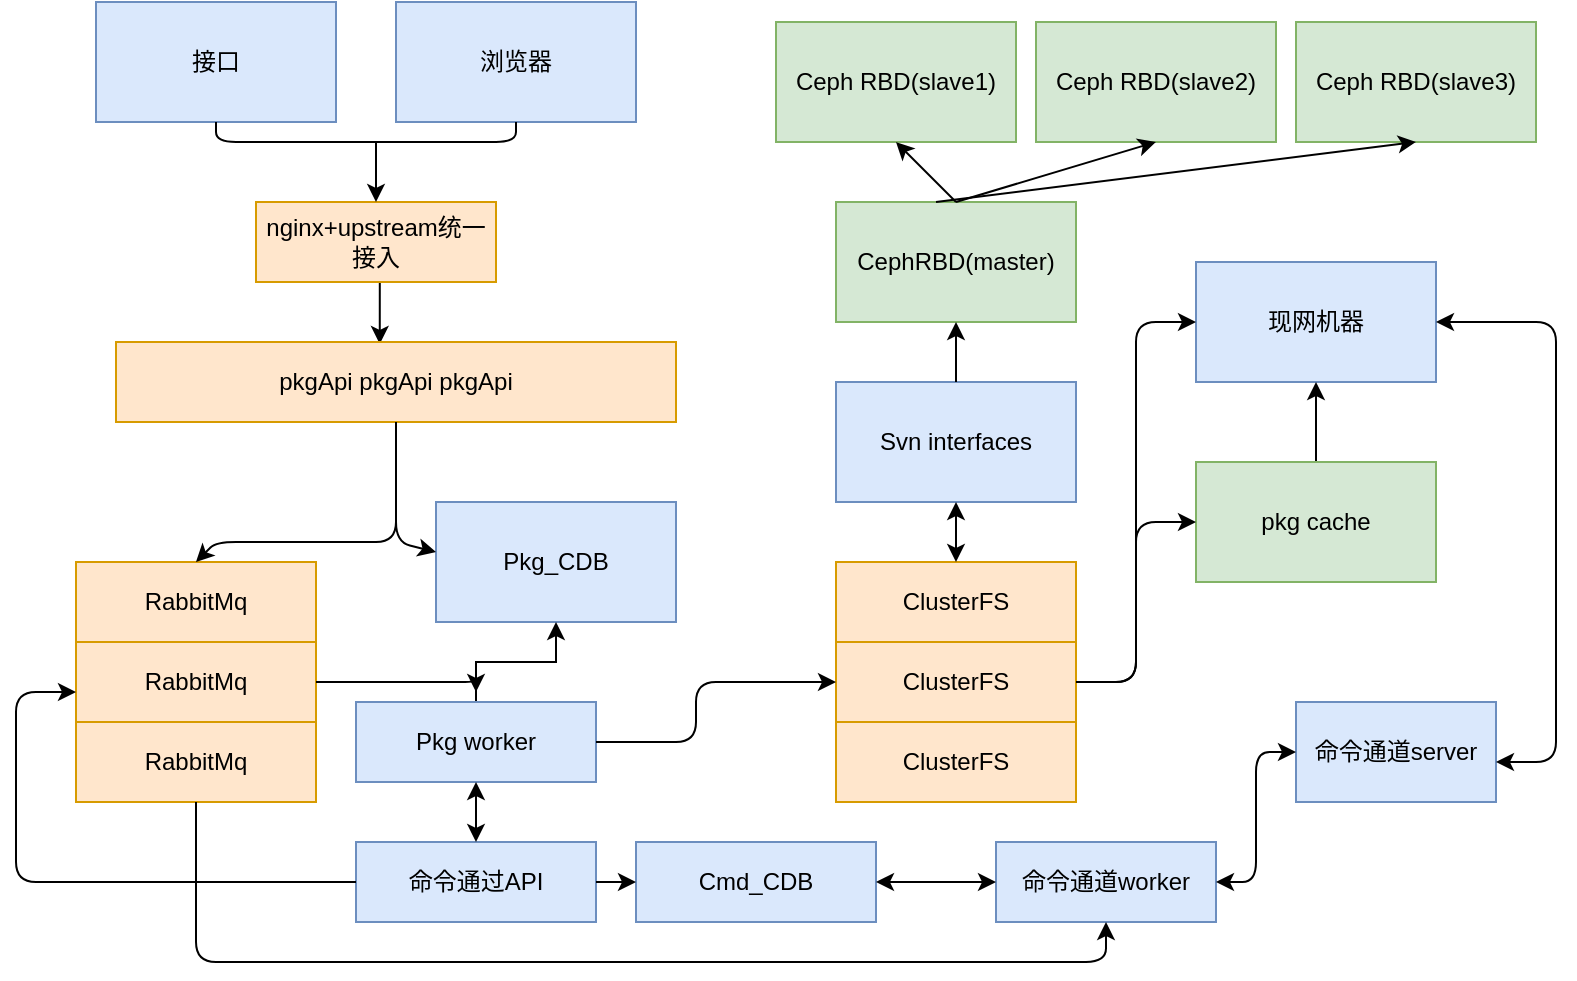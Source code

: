 <mxfile version="12.9.2" type="github">
  <diagram id="oGFNbxg557W9OzlyP4SF" name="Page-1">
    <mxGraphModel dx="786" dy="475" grid="1" gridSize="10" guides="1" tooltips="1" connect="1" arrows="1" fold="1" page="1" pageScale="1" pageWidth="827" pageHeight="1169" math="0" shadow="0">
      <root>
        <mxCell id="0" />
        <mxCell id="1" parent="0" />
        <mxCell id="00oxDArkYRQ9hHHJeV2i-1" value="接口" style="rounded=0;whiteSpace=wrap;html=1;fillColor=#dae8fc;strokeColor=#6c8ebf;" vertex="1" parent="1">
          <mxGeometry x="70" y="20" width="120" height="60" as="geometry" />
        </mxCell>
        <mxCell id="00oxDArkYRQ9hHHJeV2i-2" value="浏览器" style="rounded=0;whiteSpace=wrap;html=1;fillColor=#dae8fc;strokeColor=#6c8ebf;" vertex="1" parent="1">
          <mxGeometry x="220" y="20" width="120" height="60" as="geometry" />
        </mxCell>
        <mxCell id="00oxDArkYRQ9hHHJeV2i-27" style="edgeStyle=orthogonalEdgeStyle;rounded=0;orthogonalLoop=1;jettySize=auto;html=1;exitX=0.5;exitY=1;exitDx=0;exitDy=0;entryX=0.471;entryY=0.025;entryDx=0;entryDy=0;entryPerimeter=0;" edge="1" parent="1" source="00oxDArkYRQ9hHHJeV2i-3" target="00oxDArkYRQ9hHHJeV2i-4">
          <mxGeometry relative="1" as="geometry" />
        </mxCell>
        <mxCell id="00oxDArkYRQ9hHHJeV2i-3" value="nginx+upstream统一接入" style="rounded=0;whiteSpace=wrap;html=1;fillColor=#ffe6cc;strokeColor=#d79b00;" vertex="1" parent="1">
          <mxGeometry x="150" y="120" width="120" height="40" as="geometry" />
        </mxCell>
        <mxCell id="00oxDArkYRQ9hHHJeV2i-4" value="pkgApi pkgApi pkgApi" style="rounded=0;whiteSpace=wrap;html=1;fillColor=#ffe6cc;strokeColor=#d79b00;" vertex="1" parent="1">
          <mxGeometry x="80" y="190" width="280" height="40" as="geometry" />
        </mxCell>
        <mxCell id="00oxDArkYRQ9hHHJeV2i-5" value="Pkg_CDB" style="rounded=0;whiteSpace=wrap;html=1;fillColor=#dae8fc;strokeColor=#6c8ebf;" vertex="1" parent="1">
          <mxGeometry x="240" y="270" width="120" height="60" as="geometry" />
        </mxCell>
        <mxCell id="00oxDArkYRQ9hHHJeV2i-6" value="RabbitMq" style="rounded=0;whiteSpace=wrap;html=1;fillColor=#ffe6cc;strokeColor=#d79b00;" vertex="1" parent="1">
          <mxGeometry x="60" y="300" width="120" height="40" as="geometry" />
        </mxCell>
        <mxCell id="00oxDArkYRQ9hHHJeV2i-7" value="&lt;span style=&quot;white-space: normal&quot;&gt;RabbitMq&lt;/span&gt;" style="rounded=0;whiteSpace=wrap;html=1;fillColor=#ffe6cc;strokeColor=#d79b00;" vertex="1" parent="1">
          <mxGeometry x="60" y="380" width="120" height="40" as="geometry" />
        </mxCell>
        <mxCell id="00oxDArkYRQ9hHHJeV2i-8" value="&lt;span style=&quot;white-space: normal&quot;&gt;RabbitMq&lt;/span&gt;" style="rounded=0;whiteSpace=wrap;html=1;fillColor=#ffe6cc;strokeColor=#d79b00;" vertex="1" parent="1">
          <mxGeometry x="60" y="340" width="120" height="40" as="geometry" />
        </mxCell>
        <mxCell id="00oxDArkYRQ9hHHJeV2i-31" style="edgeStyle=orthogonalEdgeStyle;rounded=0;orthogonalLoop=1;jettySize=auto;html=1;exitX=0.5;exitY=0;exitDx=0;exitDy=0;entryX=0.5;entryY=1;entryDx=0;entryDy=0;" edge="1" parent="1" source="00oxDArkYRQ9hHHJeV2i-9" target="00oxDArkYRQ9hHHJeV2i-5">
          <mxGeometry relative="1" as="geometry" />
        </mxCell>
        <mxCell id="00oxDArkYRQ9hHHJeV2i-9" value="Pkg worker" style="rounded=0;whiteSpace=wrap;html=1;fillColor=#dae8fc;strokeColor=#6c8ebf;" vertex="1" parent="1">
          <mxGeometry x="200" y="370" width="120" height="40" as="geometry" />
        </mxCell>
        <mxCell id="00oxDArkYRQ9hHHJeV2i-10" value="命令通过API" style="rounded=0;whiteSpace=wrap;html=1;fillColor=#dae8fc;strokeColor=#6c8ebf;" vertex="1" parent="1">
          <mxGeometry x="200" y="440" width="120" height="40" as="geometry" />
        </mxCell>
        <mxCell id="00oxDArkYRQ9hHHJeV2i-11" value="Ceph RBD(slave1)" style="rounded=0;whiteSpace=wrap;html=1;fillColor=#d5e8d4;strokeColor=#82b366;" vertex="1" parent="1">
          <mxGeometry x="410" y="30" width="120" height="60" as="geometry" />
        </mxCell>
        <mxCell id="00oxDArkYRQ9hHHJeV2i-12" value="Ceph RBD(slave3)" style="rounded=0;whiteSpace=wrap;html=1;fillColor=#d5e8d4;strokeColor=#82b366;" vertex="1" parent="1">
          <mxGeometry x="670" y="30" width="120" height="60" as="geometry" />
        </mxCell>
        <mxCell id="00oxDArkYRQ9hHHJeV2i-13" value="Ceph RBD(slave2)" style="rounded=0;whiteSpace=wrap;html=1;fillColor=#d5e8d4;strokeColor=#82b366;" vertex="1" parent="1">
          <mxGeometry x="540" y="30" width="120" height="60" as="geometry" />
        </mxCell>
        <mxCell id="00oxDArkYRQ9hHHJeV2i-14" value="CephRBD(master)" style="rounded=0;whiteSpace=wrap;html=1;fillColor=#d5e8d4;strokeColor=#82b366;" vertex="1" parent="1">
          <mxGeometry x="440" y="120" width="120" height="60" as="geometry" />
        </mxCell>
        <mxCell id="00oxDArkYRQ9hHHJeV2i-15" value="Svn interfaces" style="rounded=0;whiteSpace=wrap;html=1;fillColor=#dae8fc;strokeColor=#6c8ebf;" vertex="1" parent="1">
          <mxGeometry x="440" y="210" width="120" height="60" as="geometry" />
        </mxCell>
        <mxCell id="00oxDArkYRQ9hHHJeV2i-16" value="ClusterFS" style="rounded=0;whiteSpace=wrap;html=1;fillColor=#ffe6cc;strokeColor=#d79b00;" vertex="1" parent="1">
          <mxGeometry x="440" y="300" width="120" height="40" as="geometry" />
        </mxCell>
        <mxCell id="00oxDArkYRQ9hHHJeV2i-17" value="ClusterFS" style="rounded=0;whiteSpace=wrap;html=1;fillColor=#ffe6cc;strokeColor=#d79b00;" vertex="1" parent="1">
          <mxGeometry x="440" y="380" width="120" height="40" as="geometry" />
        </mxCell>
        <mxCell id="00oxDArkYRQ9hHHJeV2i-18" value="ClusterFS" style="rounded=0;whiteSpace=wrap;html=1;fillColor=#ffe6cc;strokeColor=#d79b00;" vertex="1" parent="1">
          <mxGeometry x="440" y="340" width="120" height="40" as="geometry" />
        </mxCell>
        <mxCell id="00oxDArkYRQ9hHHJeV2i-19" value="Cmd_CDB" style="rounded=0;whiteSpace=wrap;html=1;fillColor=#dae8fc;strokeColor=#6c8ebf;" vertex="1" parent="1">
          <mxGeometry x="340" y="440" width="120" height="40" as="geometry" />
        </mxCell>
        <mxCell id="00oxDArkYRQ9hHHJeV2i-20" value="命令通道worker" style="rounded=0;whiteSpace=wrap;html=1;fillColor=#dae8fc;strokeColor=#6c8ebf;" vertex="1" parent="1">
          <mxGeometry x="520" y="440" width="110" height="40" as="geometry" />
        </mxCell>
        <mxCell id="00oxDArkYRQ9hHHJeV2i-21" value="现网机器" style="rounded=0;whiteSpace=wrap;html=1;fillColor=#dae8fc;strokeColor=#6c8ebf;" vertex="1" parent="1">
          <mxGeometry x="620" y="150" width="120" height="60" as="geometry" />
        </mxCell>
        <mxCell id="00oxDArkYRQ9hHHJeV2i-43" style="edgeStyle=orthogonalEdgeStyle;rounded=0;orthogonalLoop=1;jettySize=auto;html=1;exitX=0.5;exitY=0;exitDx=0;exitDy=0;entryX=0.5;entryY=1;entryDx=0;entryDy=0;" edge="1" parent="1" source="00oxDArkYRQ9hHHJeV2i-22" target="00oxDArkYRQ9hHHJeV2i-21">
          <mxGeometry relative="1" as="geometry" />
        </mxCell>
        <mxCell id="00oxDArkYRQ9hHHJeV2i-22" value="pkg cache" style="rounded=0;whiteSpace=wrap;html=1;fillColor=#d5e8d4;strokeColor=#82b366;" vertex="1" parent="1">
          <mxGeometry x="620" y="250" width="120" height="60" as="geometry" />
        </mxCell>
        <mxCell id="00oxDArkYRQ9hHHJeV2i-23" value="命令通道server" style="rounded=0;whiteSpace=wrap;html=1;fillColor=#dae8fc;strokeColor=#6c8ebf;" vertex="1" parent="1">
          <mxGeometry x="670" y="370" width="100" height="50" as="geometry" />
        </mxCell>
        <mxCell id="00oxDArkYRQ9hHHJeV2i-24" value="" style="endArrow=classic;html=1;entryX=0.5;entryY=0;entryDx=0;entryDy=0;" edge="1" parent="1" target="00oxDArkYRQ9hHHJeV2i-3">
          <mxGeometry width="50" height="50" relative="1" as="geometry">
            <mxPoint x="210" y="90" as="sourcePoint" />
            <mxPoint x="430" y="230" as="targetPoint" />
          </mxGeometry>
        </mxCell>
        <mxCell id="00oxDArkYRQ9hHHJeV2i-25" value="" style="endArrow=none;html=1;exitX=0.5;exitY=1;exitDx=0;exitDy=0;entryX=0.5;entryY=1;entryDx=0;entryDy=0;" edge="1" parent="1" source="00oxDArkYRQ9hHHJeV2i-1" target="00oxDArkYRQ9hHHJeV2i-2">
          <mxGeometry width="50" height="50" relative="1" as="geometry">
            <mxPoint x="380" y="280" as="sourcePoint" />
            <mxPoint x="430" y="230" as="targetPoint" />
            <Array as="points">
              <mxPoint x="130" y="90" />
              <mxPoint x="210" y="90" />
              <mxPoint x="280" y="90" />
            </Array>
          </mxGeometry>
        </mxCell>
        <mxCell id="00oxDArkYRQ9hHHJeV2i-26" value="" style="endArrow=classic;html=1;exitX=0;exitY=0.5;exitDx=0;exitDy=0;" edge="1" parent="1" source="00oxDArkYRQ9hHHJeV2i-10">
          <mxGeometry width="50" height="50" relative="1" as="geometry">
            <mxPoint x="10" y="415" as="sourcePoint" />
            <mxPoint x="60" y="365" as="targetPoint" />
            <Array as="points">
              <mxPoint x="30" y="460" />
              <mxPoint x="30" y="365" />
            </Array>
          </mxGeometry>
        </mxCell>
        <mxCell id="00oxDArkYRQ9hHHJeV2i-28" value="" style="endArrow=classic;html=1;" edge="1" parent="1">
          <mxGeometry width="50" height="50" relative="1" as="geometry">
            <mxPoint x="220" y="230" as="sourcePoint" />
            <mxPoint x="120" y="300" as="targetPoint" />
            <Array as="points">
              <mxPoint x="220" y="290" />
              <mxPoint x="130" y="290" />
            </Array>
          </mxGeometry>
        </mxCell>
        <mxCell id="00oxDArkYRQ9hHHJeV2i-29" value="" style="endArrow=classic;html=1;exitX=0.5;exitY=1;exitDx=0;exitDy=0;" edge="1" parent="1" source="00oxDArkYRQ9hHHJeV2i-4">
          <mxGeometry width="50" height="50" relative="1" as="geometry">
            <mxPoint x="190" y="345" as="sourcePoint" />
            <mxPoint x="240" y="295" as="targetPoint" />
            <Array as="points">
              <mxPoint x="220" y="290" />
            </Array>
          </mxGeometry>
        </mxCell>
        <mxCell id="00oxDArkYRQ9hHHJeV2i-30" value="" style="endArrow=classic;html=1;exitX=0.5;exitY=0;exitDx=0;exitDy=0;" edge="1" parent="1" source="00oxDArkYRQ9hHHJeV2i-15">
          <mxGeometry width="50" height="50" relative="1" as="geometry">
            <mxPoint x="450" y="230" as="sourcePoint" />
            <mxPoint x="500" y="180" as="targetPoint" />
          </mxGeometry>
        </mxCell>
        <mxCell id="00oxDArkYRQ9hHHJeV2i-32" value="" style="endArrow=classic;html=1;exitX=1;exitY=0.5;exitDx=0;exitDy=0;" edge="1" parent="1" source="00oxDArkYRQ9hHHJeV2i-8">
          <mxGeometry width="50" height="50" relative="1" as="geometry">
            <mxPoint x="210" y="415" as="sourcePoint" />
            <mxPoint x="260" y="365" as="targetPoint" />
            <Array as="points">
              <mxPoint x="260" y="360" />
            </Array>
          </mxGeometry>
        </mxCell>
        <mxCell id="00oxDArkYRQ9hHHJeV2i-34" value="" style="endArrow=classic;startArrow=classic;html=1;exitX=0.5;exitY=0;exitDx=0;exitDy=0;" edge="1" parent="1" source="00oxDArkYRQ9hHHJeV2i-10">
          <mxGeometry width="50" height="50" relative="1" as="geometry">
            <mxPoint x="230" y="440" as="sourcePoint" />
            <mxPoint x="260" y="410" as="targetPoint" />
          </mxGeometry>
        </mxCell>
        <mxCell id="00oxDArkYRQ9hHHJeV2i-35" value="" style="endArrow=classic;html=1;entryX=0;entryY=0.5;entryDx=0;entryDy=0;" edge="1" parent="1" target="00oxDArkYRQ9hHHJeV2i-18">
          <mxGeometry width="50" height="50" relative="1" as="geometry">
            <mxPoint x="320" y="390" as="sourcePoint" />
            <mxPoint x="370" y="340" as="targetPoint" />
            <Array as="points">
              <mxPoint x="370" y="390" />
              <mxPoint x="370" y="360" />
            </Array>
          </mxGeometry>
        </mxCell>
        <mxCell id="00oxDArkYRQ9hHHJeV2i-36" value="" style="endArrow=classic;html=1;entryX=0.5;entryY=1;entryDx=0;entryDy=0;" edge="1" parent="1" target="00oxDArkYRQ9hHHJeV2i-12">
          <mxGeometry width="50" height="50" relative="1" as="geometry">
            <mxPoint x="490" y="120" as="sourcePoint" />
            <mxPoint x="540" y="70" as="targetPoint" />
          </mxGeometry>
        </mxCell>
        <mxCell id="00oxDArkYRQ9hHHJeV2i-37" value="" style="endArrow=classic;html=1;entryX=0.5;entryY=1;entryDx=0;entryDy=0;" edge="1" parent="1" target="00oxDArkYRQ9hHHJeV2i-13">
          <mxGeometry width="50" height="50" relative="1" as="geometry">
            <mxPoint x="500" y="120" as="sourcePoint" />
            <mxPoint x="740" y="100" as="targetPoint" />
          </mxGeometry>
        </mxCell>
        <mxCell id="00oxDArkYRQ9hHHJeV2i-38" value="" style="endArrow=classic;html=1;entryX=0.5;entryY=1;entryDx=0;entryDy=0;" edge="1" parent="1" target="00oxDArkYRQ9hHHJeV2i-11">
          <mxGeometry width="50" height="50" relative="1" as="geometry">
            <mxPoint x="500" y="120" as="sourcePoint" />
            <mxPoint x="750" y="110" as="targetPoint" />
          </mxGeometry>
        </mxCell>
        <mxCell id="00oxDArkYRQ9hHHJeV2i-39" value="" style="endArrow=classic;startArrow=classic;html=1;entryX=0.5;entryY=1;entryDx=0;entryDy=0;exitX=0.5;exitY=0;exitDx=0;exitDy=0;" edge="1" parent="1" source="00oxDArkYRQ9hHHJeV2i-16" target="00oxDArkYRQ9hHHJeV2i-15">
          <mxGeometry width="50" height="50" relative="1" as="geometry">
            <mxPoint x="380" y="250" as="sourcePoint" />
            <mxPoint x="430" y="200" as="targetPoint" />
          </mxGeometry>
        </mxCell>
        <mxCell id="00oxDArkYRQ9hHHJeV2i-40" value="" style="endArrow=classic;html=1;exitX=1;exitY=0.5;exitDx=0;exitDy=0;entryX=0;entryY=0.5;entryDx=0;entryDy=0;" edge="1" parent="1" source="00oxDArkYRQ9hHHJeV2i-18" target="00oxDArkYRQ9hHHJeV2i-21">
          <mxGeometry width="50" height="50" relative="1" as="geometry">
            <mxPoint x="380" y="250" as="sourcePoint" />
            <mxPoint x="430" y="200" as="targetPoint" />
            <Array as="points">
              <mxPoint x="590" y="360" />
              <mxPoint x="590" y="180" />
            </Array>
          </mxGeometry>
        </mxCell>
        <mxCell id="00oxDArkYRQ9hHHJeV2i-41" value="" style="endArrow=classic;html=1;entryX=0;entryY=0.5;entryDx=0;entryDy=0;exitX=1;exitY=0.5;exitDx=0;exitDy=0;" edge="1" parent="1" source="00oxDArkYRQ9hHHJeV2i-18" target="00oxDArkYRQ9hHHJeV2i-22">
          <mxGeometry width="50" height="50" relative="1" as="geometry">
            <mxPoint x="380" y="250" as="sourcePoint" />
            <mxPoint x="430" y="200" as="targetPoint" />
            <Array as="points">
              <mxPoint x="590" y="360" />
              <mxPoint x="590" y="280" />
            </Array>
          </mxGeometry>
        </mxCell>
        <mxCell id="00oxDArkYRQ9hHHJeV2i-44" value="" style="endArrow=classic;startArrow=classic;html=1;entryX=1;entryY=0.5;entryDx=0;entryDy=0;" edge="1" parent="1" target="00oxDArkYRQ9hHHJeV2i-21">
          <mxGeometry width="50" height="50" relative="1" as="geometry">
            <mxPoint x="770" y="400" as="sourcePoint" />
            <mxPoint x="800" y="180" as="targetPoint" />
            <Array as="points">
              <mxPoint x="800" y="400" />
              <mxPoint x="800" y="180" />
            </Array>
          </mxGeometry>
        </mxCell>
        <mxCell id="00oxDArkYRQ9hHHJeV2i-46" value="" style="endArrow=classic;startArrow=classic;html=1;exitX=1;exitY=0.5;exitDx=0;exitDy=0;entryX=0;entryY=0.5;entryDx=0;entryDy=0;" edge="1" parent="1" source="00oxDArkYRQ9hHHJeV2i-20" target="00oxDArkYRQ9hHHJeV2i-23">
          <mxGeometry width="50" height="50" relative="1" as="geometry">
            <mxPoint x="570" y="340" as="sourcePoint" />
            <mxPoint x="620" y="290" as="targetPoint" />
            <Array as="points">
              <mxPoint x="650" y="460" />
              <mxPoint x="650" y="395" />
            </Array>
          </mxGeometry>
        </mxCell>
        <mxCell id="00oxDArkYRQ9hHHJeV2i-47" value="" style="endArrow=classic;html=1;exitX=0.5;exitY=1;exitDx=0;exitDy=0;entryX=0.5;entryY=1;entryDx=0;entryDy=0;" edge="1" parent="1" source="00oxDArkYRQ9hHHJeV2i-7" target="00oxDArkYRQ9hHHJeV2i-20">
          <mxGeometry width="50" height="50" relative="1" as="geometry">
            <mxPoint x="570" y="340" as="sourcePoint" />
            <mxPoint x="620" y="290" as="targetPoint" />
            <Array as="points">
              <mxPoint x="120" y="500" />
              <mxPoint x="575" y="500" />
            </Array>
          </mxGeometry>
        </mxCell>
        <mxCell id="00oxDArkYRQ9hHHJeV2i-48" value="" style="endArrow=classic;html=1;exitX=1;exitY=0.5;exitDx=0;exitDy=0;entryX=0;entryY=0.5;entryDx=0;entryDy=0;" edge="1" parent="1" source="00oxDArkYRQ9hHHJeV2i-10" target="00oxDArkYRQ9hHHJeV2i-19">
          <mxGeometry width="50" height="50" relative="1" as="geometry">
            <mxPoint x="420" y="340" as="sourcePoint" />
            <mxPoint x="470" y="290" as="targetPoint" />
          </mxGeometry>
        </mxCell>
        <mxCell id="00oxDArkYRQ9hHHJeV2i-49" value="" style="endArrow=classic;startArrow=classic;html=1;exitX=1;exitY=0.5;exitDx=0;exitDy=0;entryX=0;entryY=0.5;entryDx=0;entryDy=0;" edge="1" parent="1" source="00oxDArkYRQ9hHHJeV2i-19" target="00oxDArkYRQ9hHHJeV2i-20">
          <mxGeometry width="50" height="50" relative="1" as="geometry">
            <mxPoint x="420" y="340" as="sourcePoint" />
            <mxPoint x="470" y="290" as="targetPoint" />
          </mxGeometry>
        </mxCell>
      </root>
    </mxGraphModel>
  </diagram>
</mxfile>
